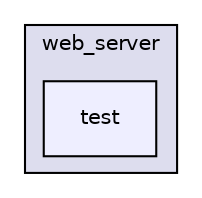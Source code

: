 digraph "web_server/test" {
  compound=true
  node [ fontsize="10", fontname="Helvetica"];
  edge [ labelfontsize="10", labelfontname="Helvetica"];
  subgraph clusterdir_5ebdea0cc10b4235a1147e78e962370d {
    graph [ bgcolor="#ddddee", pencolor="black", label="web_server" fontname="Helvetica", fontsize="10", URL="dir_5ebdea0cc10b4235a1147e78e962370d.html"]
  dir_918c6159529abb890efdb5339920e0ab [shape=box, label="test", style="filled", fillcolor="#eeeeff", pencolor="black", URL="dir_918c6159529abb890efdb5339920e0ab.html"];
  }
}
